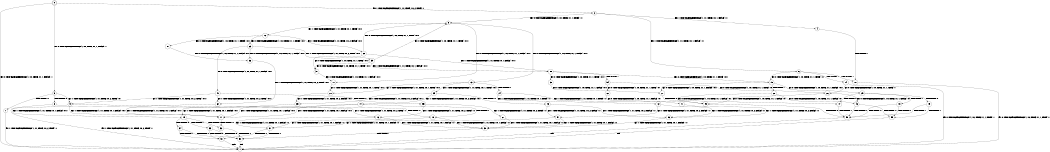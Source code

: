 digraph BCG {
size = "7, 10.5";
center = TRUE;
node [shape = circle];
0 [peripheries = 2];
0 -> 1 [label = "EX !0 !ATOMIC_EXCH_BRANCH (1, +0, TRUE, +1, 1, FALSE) !::"];
0 -> 2 [label = "EX !1 !ATOMIC_EXCH_BRANCH (1, +1, TRUE, +0, 2, TRUE) !::"];
0 -> 3 [label = "EX !0 !ATOMIC_EXCH_BRANCH (1, +0, TRUE, +1, 1, FALSE) !::"];
2 -> 4 [label = "EX !1 !ATOMIC_EXCH_BRANCH (1, +1, TRUE, +0, 1, FALSE) !:1:"];
2 -> 5 [label = "EX !0 !ATOMIC_EXCH_BRANCH (1, +0, TRUE, +1, 1, TRUE) !:1:"];
2 -> 6 [label = "EX !1 !ATOMIC_EXCH_BRANCH (1, +1, TRUE, +0, 1, FALSE) !:1:"];
3 -> 7 [label = "TERMINATE !0"];
3 -> 8 [label = "TERMINATE !0"];
3 -> 9 [label = "EX !1 !ATOMIC_EXCH_BRANCH (1, +1, TRUE, +0, 2, TRUE) !:0:"];
4 -> 10 [label = "TERMINATE !1"];
5 -> 11 [label = "EX !0 !ATOMIC_EXCH_BRANCH (1, +0, TRUE, +1, 1, FALSE) !:0:1:"];
5 -> 12 [label = "EX !1 !ATOMIC_EXCH_BRANCH (1, +1, TRUE, +0, 1, TRUE) !:0:1:"];
5 -> 13 [label = "EX !0 !ATOMIC_EXCH_BRANCH (1, +0, TRUE, +1, 1, FALSE) !:0:1:"];
6 -> 10 [label = "TERMINATE !1"];
6 -> 14 [label = "TERMINATE !1"];
6 -> 15 [label = "EX !0 !ATOMIC_EXCH_BRANCH (1, +0, TRUE, +1, 1, TRUE) !:1:"];
7 -> 1 [label = "EX !1 !ATOMIC_EXCH_BRANCH (1, +1, TRUE, +0, 2, TRUE) !::"];
8 -> 1 [label = "EX !1 !ATOMIC_EXCH_BRANCH (1, +1, TRUE, +0, 2, TRUE) !::"];
8 -> 16 [label = "EX !1 !ATOMIC_EXCH_BRANCH (1, +1, TRUE, +0, 2, TRUE) !::"];
9 -> 17 [label = "EX !1 !ATOMIC_EXCH_BRANCH (1, +1, TRUE, +0, 1, FALSE) !:0:1:"];
9 -> 18 [label = "TERMINATE !0"];
9 -> 19 [label = "EX !1 !ATOMIC_EXCH_BRANCH (1, +1, TRUE, +0, 1, FALSE) !:0:1:"];
10 -> 1 [label = "EX !0 !ATOMIC_EXCH_BRANCH (1, +0, TRUE, +1, 1, TRUE) !::"];
11 -> 20 [label = "EX !1 !ATOMIC_EXCH_BRANCH (1, +1, TRUE, +0, 1, TRUE) !:0:1:"];
12 -> 21 [label = "EX !0 !ATOMIC_EXCH_BRANCH (1, +0, TRUE, +1, 1, TRUE) !:0:1:"];
12 -> 22 [label = "EX !1 !ATOMIC_EXCH_BRANCH (1, +1, TRUE, +0, 2, FALSE) !:0:1:"];
12 -> 23 [label = "EX !0 !ATOMIC_EXCH_BRANCH (1, +0, TRUE, +1, 1, TRUE) !:0:1:"];
13 -> 20 [label = "EX !1 !ATOMIC_EXCH_BRANCH (1, +1, TRUE, +0, 1, TRUE) !:0:1:"];
13 -> 24 [label = "TERMINATE !0"];
13 -> 25 [label = "EX !1 !ATOMIC_EXCH_BRANCH (1, +1, TRUE, +0, 1, TRUE) !:0:1:"];
14 -> 1 [label = "EX !0 !ATOMIC_EXCH_BRANCH (1, +0, TRUE, +1, 1, TRUE) !::"];
14 -> 26 [label = "EX !0 !ATOMIC_EXCH_BRANCH (1, +0, TRUE, +1, 1, TRUE) !::"];
15 -> 27 [label = "EX !0 !ATOMIC_EXCH_BRANCH (1, +0, TRUE, +1, 1, FALSE) !:0:1:"];
15 -> 28 [label = "TERMINATE !1"];
15 -> 29 [label = "EX !0 !ATOMIC_EXCH_BRANCH (1, +0, TRUE, +1, 1, FALSE) !:0:1:"];
16 -> 30 [label = "EX !1 !ATOMIC_EXCH_BRANCH (1, +1, TRUE, +0, 1, FALSE) !:1:"];
16 -> 31 [label = "EX !1 !ATOMIC_EXCH_BRANCH (1, +1, TRUE, +0, 1, FALSE) !:1:"];
17 -> 32 [label = "TERMINATE !0"];
18 -> 30 [label = "EX !1 !ATOMIC_EXCH_BRANCH (1, +1, TRUE, +0, 1, FALSE) !:1:"];
18 -> 31 [label = "EX !1 !ATOMIC_EXCH_BRANCH (1, +1, TRUE, +0, 1, FALSE) !:1:"];
19 -> 32 [label = "TERMINATE !0"];
19 -> 33 [label = "TERMINATE !1"];
19 -> 34 [label = "TERMINATE !0"];
20 -> 35 [label = "EX !1 !ATOMIC_EXCH_BRANCH (1, +1, TRUE, +0, 2, FALSE) !:0:1:"];
21 -> 36 [label = "EX !0 !ATOMIC_EXCH_BRANCH (1, +0, TRUE, +1, 1, FALSE) !:0:1:"];
22 -> 37 [label = "EX !0 !ATOMIC_EXCH_BRANCH (1, +0, TRUE, +1, 1, TRUE) !:0:1:"];
22 -> 38 [label = "EX !1 !ATOMIC_EXCH_BRANCH (1, +1, TRUE, +0, 1, FALSE) !:0:1:"];
22 -> 5 [label = "EX !0 !ATOMIC_EXCH_BRANCH (1, +0, TRUE, +1, 1, TRUE) !:0:1:"];
23 -> 36 [label = "EX !0 !ATOMIC_EXCH_BRANCH (1, +0, TRUE, +1, 1, FALSE) !:0:1:"];
23 -> 39 [label = "EX !1 !ATOMIC_EXCH_BRANCH (1, +1, TRUE, +0, 2, TRUE) !:0:1:"];
23 -> 40 [label = "EX !0 !ATOMIC_EXCH_BRANCH (1, +0, TRUE, +1, 1, FALSE) !:0:1:"];
24 -> 41 [label = "EX !1 !ATOMIC_EXCH_BRANCH (1, +1, TRUE, +0, 1, TRUE) !:1:"];
24 -> 42 [label = "EX !1 !ATOMIC_EXCH_BRANCH (1, +1, TRUE, +0, 1, TRUE) !:1:"];
25 -> 35 [label = "EX !1 !ATOMIC_EXCH_BRANCH (1, +1, TRUE, +0, 2, FALSE) !:0:1:"];
25 -> 43 [label = "TERMINATE !0"];
25 -> 44 [label = "EX !1 !ATOMIC_EXCH_BRANCH (1, +1, TRUE, +0, 2, FALSE) !:0:1:"];
26 -> 45 [label = "EX !0 !ATOMIC_EXCH_BRANCH (1, +0, TRUE, +1, 1, FALSE) !:0:"];
26 -> 46 [label = "EX !0 !ATOMIC_EXCH_BRANCH (1, +0, TRUE, +1, 1, FALSE) !:0:"];
27 -> 47 [label = "TERMINATE !0"];
28 -> 45 [label = "EX !0 !ATOMIC_EXCH_BRANCH (1, +0, TRUE, +1, 1, FALSE) !:0:"];
28 -> 46 [label = "EX !0 !ATOMIC_EXCH_BRANCH (1, +0, TRUE, +1, 1, FALSE) !:0:"];
29 -> 47 [label = "TERMINATE !0"];
29 -> 48 [label = "TERMINATE !1"];
29 -> 49 [label = "TERMINATE !0"];
30 -> 50 [label = "TERMINATE !1"];
31 -> 50 [label = "TERMINATE !1"];
31 -> 51 [label = "TERMINATE !1"];
32 -> 50 [label = "TERMINATE !1"];
33 -> 50 [label = "TERMINATE !0"];
33 -> 51 [label = "TERMINATE !0"];
34 -> 50 [label = "TERMINATE !1"];
34 -> 51 [label = "TERMINATE !1"];
35 -> 17 [label = "EX !1 !ATOMIC_EXCH_BRANCH (1, +1, TRUE, +0, 1, FALSE) !:0:1:"];
36 -> 52 [label = "EX !1 !ATOMIC_EXCH_BRANCH (1, +1, TRUE, +0, 2, TRUE) !:0:1:"];
37 -> 11 [label = "EX !0 !ATOMIC_EXCH_BRANCH (1, +0, TRUE, +1, 1, FALSE) !:0:1:"];
38 -> 53 [label = "EX !0 !ATOMIC_EXCH_BRANCH (1, +0, TRUE, +1, 1, TRUE) !:0:1:"];
38 -> 54 [label = "TERMINATE !1"];
38 -> 15 [label = "EX !0 !ATOMIC_EXCH_BRANCH (1, +0, TRUE, +1, 1, TRUE) !:0:1:"];
39 -> 37 [label = "EX !0 !ATOMIC_EXCH_BRANCH (1, +0, TRUE, +1, 1, TRUE) !:0:1:"];
39 -> 38 [label = "EX !1 !ATOMIC_EXCH_BRANCH (1, +1, TRUE, +0, 1, FALSE) !:0:1:"];
39 -> 5 [label = "EX !0 !ATOMIC_EXCH_BRANCH (1, +0, TRUE, +1, 1, TRUE) !:0:1:"];
40 -> 52 [label = "EX !1 !ATOMIC_EXCH_BRANCH (1, +1, TRUE, +0, 2, TRUE) !:0:1:"];
40 -> 55 [label = "TERMINATE !0"];
40 -> 9 [label = "EX !1 !ATOMIC_EXCH_BRANCH (1, +1, TRUE, +0, 2, TRUE) !:0:1:"];
41 -> 56 [label = "EX !1 !ATOMIC_EXCH_BRANCH (1, +1, TRUE, +0, 2, FALSE) !:1:"];
42 -> 56 [label = "EX !1 !ATOMIC_EXCH_BRANCH (1, +1, TRUE, +0, 2, FALSE) !:1:"];
42 -> 57 [label = "EX !1 !ATOMIC_EXCH_BRANCH (1, +1, TRUE, +0, 2, FALSE) !:1:"];
43 -> 56 [label = "EX !1 !ATOMIC_EXCH_BRANCH (1, +1, TRUE, +0, 2, FALSE) !:1:"];
43 -> 57 [label = "EX !1 !ATOMIC_EXCH_BRANCH (1, +1, TRUE, +0, 2, FALSE) !:1:"];
44 -> 17 [label = "EX !1 !ATOMIC_EXCH_BRANCH (1, +1, TRUE, +0, 1, FALSE) !:0:1:"];
44 -> 18 [label = "TERMINATE !0"];
44 -> 19 [label = "EX !1 !ATOMIC_EXCH_BRANCH (1, +1, TRUE, +0, 1, FALSE) !:0:1:"];
45 -> 58 [label = "TERMINATE !0"];
46 -> 58 [label = "TERMINATE !0"];
46 -> 59 [label = "TERMINATE !0"];
47 -> 58 [label = "TERMINATE !1"];
48 -> 58 [label = "TERMINATE !0"];
48 -> 59 [label = "TERMINATE !0"];
49 -> 58 [label = "TERMINATE !1"];
49 -> 59 [label = "TERMINATE !1"];
50 -> 1 [label = "exit"];
51 -> 1 [label = "exit"];
52 -> 17 [label = "EX !1 !ATOMIC_EXCH_BRANCH (1, +1, TRUE, +0, 1, FALSE) !:0:1:"];
53 -> 27 [label = "EX !0 !ATOMIC_EXCH_BRANCH (1, +0, TRUE, +1, 1, FALSE) !:0:1:"];
54 -> 60 [label = "EX !0 !ATOMIC_EXCH_BRANCH (1, +0, TRUE, +1, 1, TRUE) !:0:"];
54 -> 26 [label = "EX !0 !ATOMIC_EXCH_BRANCH (1, +0, TRUE, +1, 1, TRUE) !:0:"];
55 -> 61 [label = "EX !1 !ATOMIC_EXCH_BRANCH (1, +1, TRUE, +0, 2, TRUE) !:1:"];
55 -> 16 [label = "EX !1 !ATOMIC_EXCH_BRANCH (1, +1, TRUE, +0, 2, TRUE) !:1:"];
56 -> 30 [label = "EX !1 !ATOMIC_EXCH_BRANCH (1, +1, TRUE, +0, 1, FALSE) !:1:"];
57 -> 30 [label = "EX !1 !ATOMIC_EXCH_BRANCH (1, +1, TRUE, +0, 1, FALSE) !:1:"];
57 -> 31 [label = "EX !1 !ATOMIC_EXCH_BRANCH (1, +1, TRUE, +0, 1, FALSE) !:1:"];
58 -> 1 [label = "exit"];
59 -> 1 [label = "exit"];
60 -> 45 [label = "EX !0 !ATOMIC_EXCH_BRANCH (1, +0, TRUE, +1, 1, FALSE) !:0:"];
61 -> 30 [label = "EX !1 !ATOMIC_EXCH_BRANCH (1, +1, TRUE, +0, 1, FALSE) !:1:"];
}
